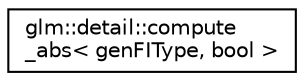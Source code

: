 digraph "Graphical Class Hierarchy"
{
  edge [fontname="Helvetica",fontsize="10",labelfontname="Helvetica",labelfontsize="10"];
  node [fontname="Helvetica",fontsize="10",shape=record];
  rankdir="LR";
  Node1 [label="glm::detail::compute\l_abs\< genFIType, bool \>",height=0.2,width=0.4,color="black", fillcolor="white", style="filled",URL="$structglm_1_1detail_1_1compute__abs.html"];
}
